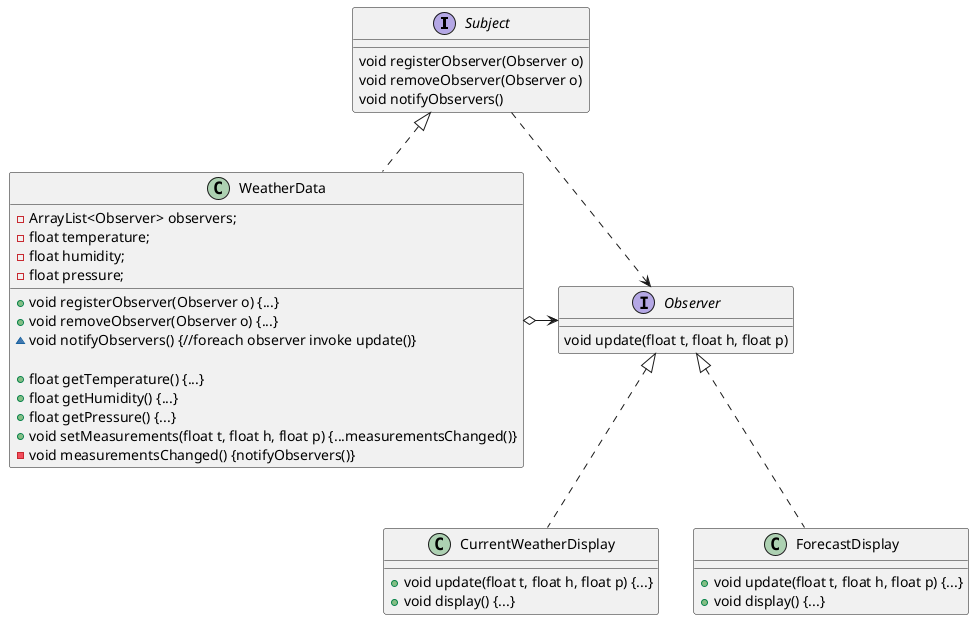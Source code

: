 @startuml Observer
Interface Subject {
  {method} void registerObserver(Observer o)
  {method} void removeObserver(Observer o)
  {method} void notifyObservers()
}

Class WeatherData implements Subject {
  {field} -ArrayList<Observer> observers;
  {field} -float temperature;
  {field} -float humidity;
  {field} -float pressure;

  {method} +void registerObserver(Observer o) {...}
  {method} +void removeObserver(Observer o) {...}
  {method} ~void notifyObservers() {//foreach observer invoke update()}

  {method} +float getTemperature() {...}
  {method} +float getHumidity() {...}
  {method} +float getPressure() {...}
  {method} +void setMeasurements(float t, float h, float p) {...measurementsChanged()}
  {method} -void measurementsChanged() {notifyObservers()}
}


Interface Observer {
  {method} void update(float t, float h, float p)
}

Subject ..> Observer
WeatherData o-> Observer
Observer <|.. CurrentWeatherDisplay
Observer <|.. ForecastDisplay


Class CurrentWeatherDisplay {
  {method} +void update(float t, float h, float p) {...}
  {method} +void display() {...}
}

Class ForecastDisplay {
  {method} +void update(float t, float h, float p) {...}
  {method} +void display() {...}
}


@enduml